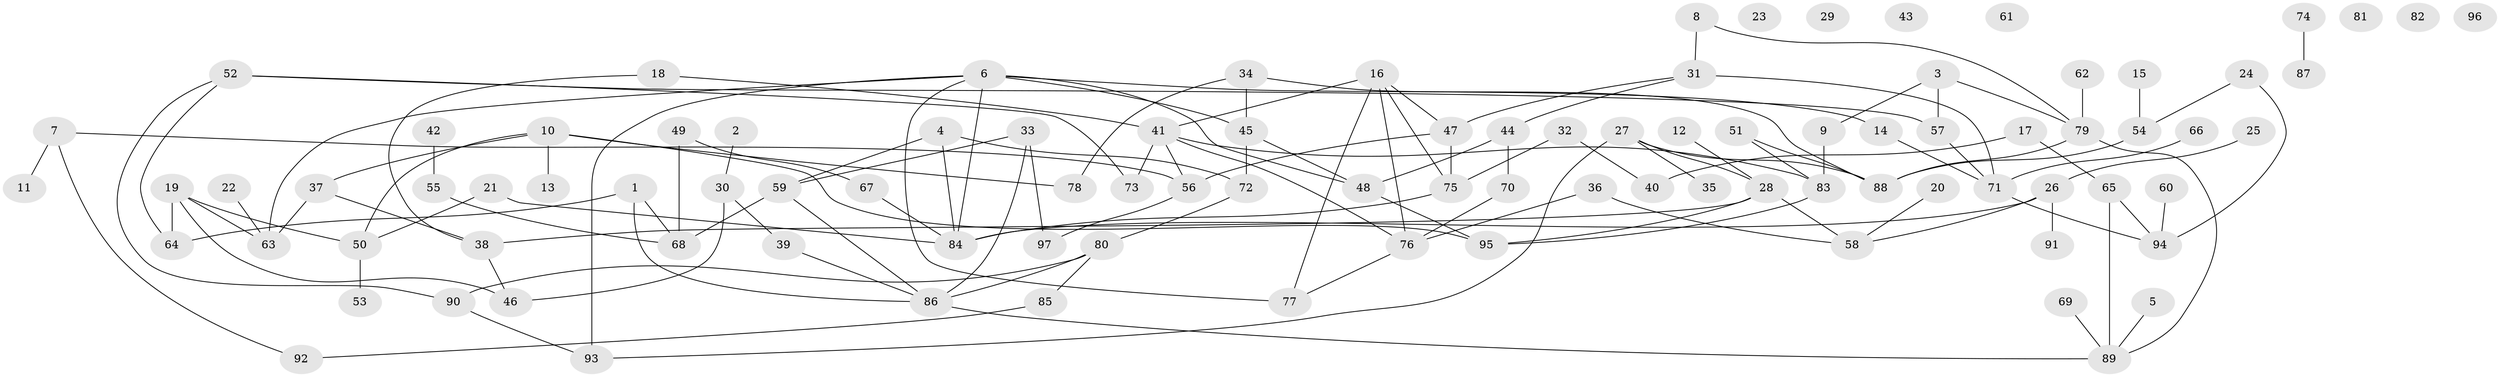 // Generated by graph-tools (version 1.1) at 2025/40/03/09/25 04:40:00]
// undirected, 97 vertices, 130 edges
graph export_dot {
graph [start="1"]
  node [color=gray90,style=filled];
  1;
  2;
  3;
  4;
  5;
  6;
  7;
  8;
  9;
  10;
  11;
  12;
  13;
  14;
  15;
  16;
  17;
  18;
  19;
  20;
  21;
  22;
  23;
  24;
  25;
  26;
  27;
  28;
  29;
  30;
  31;
  32;
  33;
  34;
  35;
  36;
  37;
  38;
  39;
  40;
  41;
  42;
  43;
  44;
  45;
  46;
  47;
  48;
  49;
  50;
  51;
  52;
  53;
  54;
  55;
  56;
  57;
  58;
  59;
  60;
  61;
  62;
  63;
  64;
  65;
  66;
  67;
  68;
  69;
  70;
  71;
  72;
  73;
  74;
  75;
  76;
  77;
  78;
  79;
  80;
  81;
  82;
  83;
  84;
  85;
  86;
  87;
  88;
  89;
  90;
  91;
  92;
  93;
  94;
  95;
  96;
  97;
  1 -- 64;
  1 -- 68;
  1 -- 86;
  2 -- 30;
  3 -- 9;
  3 -- 57;
  3 -- 79;
  4 -- 59;
  4 -- 72;
  4 -- 84;
  5 -- 89;
  6 -- 14;
  6 -- 45;
  6 -- 48;
  6 -- 63;
  6 -- 77;
  6 -- 84;
  6 -- 93;
  7 -- 11;
  7 -- 56;
  7 -- 92;
  8 -- 31;
  8 -- 79;
  9 -- 83;
  10 -- 13;
  10 -- 37;
  10 -- 50;
  10 -- 78;
  10 -- 95;
  12 -- 28;
  14 -- 71;
  15 -- 54;
  16 -- 41;
  16 -- 47;
  16 -- 75;
  16 -- 76;
  16 -- 77;
  17 -- 40;
  17 -- 65;
  18 -- 38;
  18 -- 41;
  19 -- 46;
  19 -- 50;
  19 -- 63;
  19 -- 64;
  20 -- 58;
  21 -- 50;
  21 -- 84;
  22 -- 63;
  24 -- 54;
  24 -- 94;
  25 -- 26;
  26 -- 58;
  26 -- 84;
  26 -- 91;
  27 -- 28;
  27 -- 35;
  27 -- 88;
  27 -- 93;
  28 -- 38;
  28 -- 58;
  28 -- 95;
  30 -- 39;
  30 -- 46;
  31 -- 44;
  31 -- 47;
  31 -- 71;
  32 -- 40;
  32 -- 75;
  33 -- 59;
  33 -- 86;
  33 -- 97;
  34 -- 45;
  34 -- 78;
  34 -- 88;
  36 -- 58;
  36 -- 76;
  37 -- 38;
  37 -- 63;
  38 -- 46;
  39 -- 86;
  41 -- 56;
  41 -- 73;
  41 -- 76;
  41 -- 83;
  42 -- 55;
  44 -- 48;
  44 -- 70;
  45 -- 48;
  45 -- 72;
  47 -- 56;
  47 -- 75;
  48 -- 95;
  49 -- 67;
  49 -- 68;
  50 -- 53;
  51 -- 83;
  51 -- 88;
  52 -- 57;
  52 -- 64;
  52 -- 73;
  52 -- 90;
  54 -- 88;
  55 -- 68;
  56 -- 97;
  57 -- 71;
  59 -- 68;
  59 -- 86;
  60 -- 94;
  62 -- 79;
  65 -- 89;
  65 -- 94;
  66 -- 71;
  67 -- 84;
  69 -- 89;
  70 -- 76;
  71 -- 94;
  72 -- 80;
  74 -- 87;
  75 -- 84;
  76 -- 77;
  79 -- 88;
  79 -- 89;
  80 -- 85;
  80 -- 86;
  80 -- 90;
  83 -- 95;
  85 -- 92;
  86 -- 89;
  90 -- 93;
}
